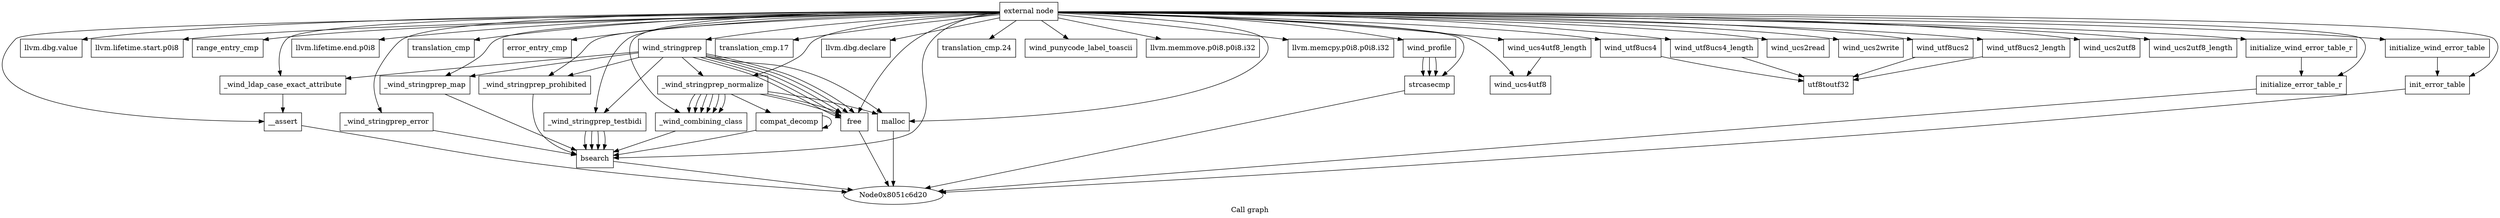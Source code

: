 digraph "Call graph" {
	label="Call graph";

	Node0x8051c6cf0 [shape=record,label="{external node}"];
	Node0x8051c6cf0 -> Node0x8051c6d80;
	Node0x8051c6cf0 -> Node0x8051c6e40;
	Node0x8051c6cf0 -> Node0x8051c6ea0;
	Node0x8051c6cf0 -> Node0x8051c6f00;
	Node0x8051c6cf0 -> Node0x8051c6de0;
	Node0x8051c6cf0 -> Node0x8051c6f60;
	Node0x8051c6cf0 -> Node0x8051c6fc0;
	Node0x8051c6cf0 -> Node0x8051c7020;
	Node0x8051c6cf0 -> Node0x8051c7080;
	Node0x8051c6cf0 -> Node0x8051c70e0;
	Node0x8051c6cf0 -> Node0x8051c7140;
	Node0x8051c6cf0 -> Node0x8051c71a0;
	Node0x8051c6cf0 -> Node0x8051c7200;
	Node0x8051c6cf0 -> Node0x8051c7260;
	Node0x8051c6cf0 -> Node0x8051c72c0;
	Node0x8051c6cf0 -> Node0x8051c7320;
	Node0x8051c6cf0 -> Node0x8051c74a0;
	Node0x8051c6cf0 -> Node0x8051c7380;
	Node0x8051c6cf0 -> Node0x8051c7440;
	Node0x8051c6cf0 -> Node0x8051c7500;
	Node0x8051c6cf0 -> Node0x8051c7560;
	Node0x8051c6cf0 -> Node0x8051c75c0;
	Node0x8051c6cf0 -> Node0x8051c7620;
	Node0x8051c6cf0 -> Node0x8051c7680;
	Node0x8051c6cf0 -> Node0x8051c76e0;
	Node0x8051c6cf0 -> Node0x8051c7740;
	Node0x8051c6cf0 -> Node0x8051c77a0;
	Node0x8051c6cf0 -> Node0x8051c7860;
	Node0x8051c6cf0 -> Node0x8051c78c0;
	Node0x8051c6cf0 -> Node0x8051c7920;
	Node0x8051c6cf0 -> Node0x8051c7980;
	Node0x8051c6cf0 -> Node0x8051c79e0;
	Node0x8051c6cf0 -> Node0x8051c7a40;
	Node0x8051c6cf0 -> Node0x8051c7aa0;
	Node0x8051c6cf0 -> Node0x8051c7b00;
	Node0x8051c6cf0 -> Node0x8051c7b60;
	Node0x8051c6cf0 -> Node0x8051c7bc0;
	Node0x8051c6cf0 -> Node0x8051c7c20;
	Node0x8051c6cf0 -> Node0x8051c7c80;
	Node0x8051c6cf0 -> Node0x8051c7ce0;
	Node0x8051c6d80 [shape=record,label="{_wind_stringprep_testbidi}"];
	Node0x8051c6d80 -> Node0x8051c6de0;
	Node0x8051c6d80 -> Node0x8051c6de0;
	Node0x8051c6d80 -> Node0x8051c6de0;
	Node0x8051c6d80 -> Node0x8051c6de0;
	Node0x8051c6e40 [shape=record,label="{llvm.dbg.value}"];
	Node0x8051c6ea0 [shape=record,label="{llvm.lifetime.start.p0i8}"];
	Node0x8051c6f00 [shape=record,label="{range_entry_cmp}"];
	Node0x8051c6de0 [shape=record,label="{bsearch}"];
	Node0x8051c6de0 -> Node0x8051c6d20;
	Node0x8051c6f60 [shape=record,label="{llvm.lifetime.end.p0i8}"];
	Node0x8051c6fc0 [shape=record,label="{_wind_combining_class}"];
	Node0x8051c6fc0 -> Node0x8051c6de0;
	Node0x8051c7020 [shape=record,label="{translation_cmp}"];
	Node0x8051c7080 [shape=record,label="{_wind_stringprep_error}"];
	Node0x8051c7080 -> Node0x8051c6de0;
	Node0x8051c70e0 [shape=record,label="{error_entry_cmp}"];
	Node0x8051c7140 [shape=record,label="{_wind_stringprep_prohibited}"];
	Node0x8051c7140 -> Node0x8051c6de0;
	Node0x8051c71a0 [shape=record,label="{_wind_ldap_case_exact_attribute}"];
	Node0x8051c71a0 -> Node0x8051c7200;
	Node0x8051c7200 [shape=record,label="{__assert}"];
	Node0x8051c7200 -> Node0x8051c6d20;
	Node0x8051c7260 [shape=record,label="{_wind_stringprep_map}"];
	Node0x8051c7260 -> Node0x8051c6de0;
	Node0x8051c7800 [shape=record,label="{utf8toutf32}"];
	Node0x8051c72c0 [shape=record,label="{translation_cmp.17}"];
	Node0x8051c7320 [shape=record,label="{_wind_stringprep_normalize}"];
	Node0x8051c7320 -> Node0x8051c7380;
	Node0x8051c7320 -> Node0x8051c73e0;
	Node0x8051c7320 -> Node0x8051c7440;
	Node0x8051c7320 -> Node0x8051c6fc0;
	Node0x8051c7320 -> Node0x8051c6fc0;
	Node0x8051c7320 -> Node0x8051c6fc0;
	Node0x8051c7320 -> Node0x8051c6fc0;
	Node0x8051c7320 -> Node0x8051c6fc0;
	Node0x8051c7320 -> Node0x8051c6fc0;
	Node0x8051c7320 -> Node0x8051c7440;
	Node0x8051c74a0 [shape=record,label="{llvm.dbg.declare}"];
	Node0x8051c7380 [shape=record,label="{malloc}"];
	Node0x8051c7380 -> Node0x8051c6d20;
	Node0x8051c73e0 [shape=record,label="{compat_decomp}"];
	Node0x8051c73e0 -> Node0x8051c6de0;
	Node0x8051c73e0 -> Node0x8051c73e0;
	Node0x8051c7440 [shape=record,label="{free}"];
	Node0x8051c7440 -> Node0x8051c6d20;
	Node0x8051c7500 [shape=record,label="{translation_cmp.24}"];
	Node0x8051c7560 [shape=record,label="{wind_punycode_label_toascii}"];
	Node0x8051c75c0 [shape=record,label="{llvm.memmove.p0i8.p0i8.i32}"];
	Node0x8051c7620 [shape=record,label="{wind_stringprep}"];
	Node0x8051c7620 -> Node0x8051c7380;
	Node0x8051c7620 -> Node0x8051c7260;
	Node0x8051c7620 -> Node0x8051c7440;
	Node0x8051c7620 -> Node0x8051c7320;
	Node0x8051c7620 -> Node0x8051c7440;
	Node0x8051c7620 -> Node0x8051c7140;
	Node0x8051c7620 -> Node0x8051c7440;
	Node0x8051c7620 -> Node0x8051c6d80;
	Node0x8051c7620 -> Node0x8051c7440;
	Node0x8051c7620 -> Node0x8051c71a0;
	Node0x8051c7620 -> Node0x8051c7440;
	Node0x8051c7680 [shape=record,label="{llvm.memcpy.p0i8.p0i8.i32}"];
	Node0x8051c76e0 [shape=record,label="{wind_profile}"];
	Node0x8051c76e0 -> Node0x8051c7740;
	Node0x8051c76e0 -> Node0x8051c7740;
	Node0x8051c76e0 -> Node0x8051c7740;
	Node0x8051c7740 [shape=record,label="{strcasecmp}"];
	Node0x8051c7740 -> Node0x8051c6d20;
	Node0x8051c77a0 [shape=record,label="{wind_utf8ucs4}"];
	Node0x8051c77a0 -> Node0x8051c7800;
	Node0x8051c7860 [shape=record,label="{wind_utf8ucs4_length}"];
	Node0x8051c7860 -> Node0x8051c7800;
	Node0x8051c78c0 [shape=record,label="{wind_ucs4utf8}"];
	Node0x8051c7920 [shape=record,label="{wind_ucs4utf8_length}"];
	Node0x8051c7920 -> Node0x8051c78c0;
	Node0x8051c7980 [shape=record,label="{wind_ucs2read}"];
	Node0x8051c79e0 [shape=record,label="{wind_ucs2write}"];
	Node0x8051c7a40 [shape=record,label="{wind_utf8ucs2}"];
	Node0x8051c7a40 -> Node0x8051c7800;
	Node0x8051c7aa0 [shape=record,label="{wind_utf8ucs2_length}"];
	Node0x8051c7aa0 -> Node0x8051c7800;
	Node0x8051c7b00 [shape=record,label="{wind_ucs2utf8}"];
	Node0x8051c7b60 [shape=record,label="{wind_ucs2utf8_length}"];
	Node0x8051c7bc0 [shape=record,label="{initialize_wind_error_table_r}"];
	Node0x8051c7bc0 -> Node0x8051c7c20;
	Node0x8051c7c20 [shape=record,label="{initialize_error_table_r}"];
	Node0x8051c7c20 -> Node0x8051c6d20;
	Node0x8051c7c80 [shape=record,label="{initialize_wind_error_table}"];
	Node0x8051c7c80 -> Node0x8051c7ce0;
	Node0x8051c7ce0 [shape=record,label="{init_error_table}"];
	Node0x8051c7ce0 -> Node0x8051c6d20;
}
